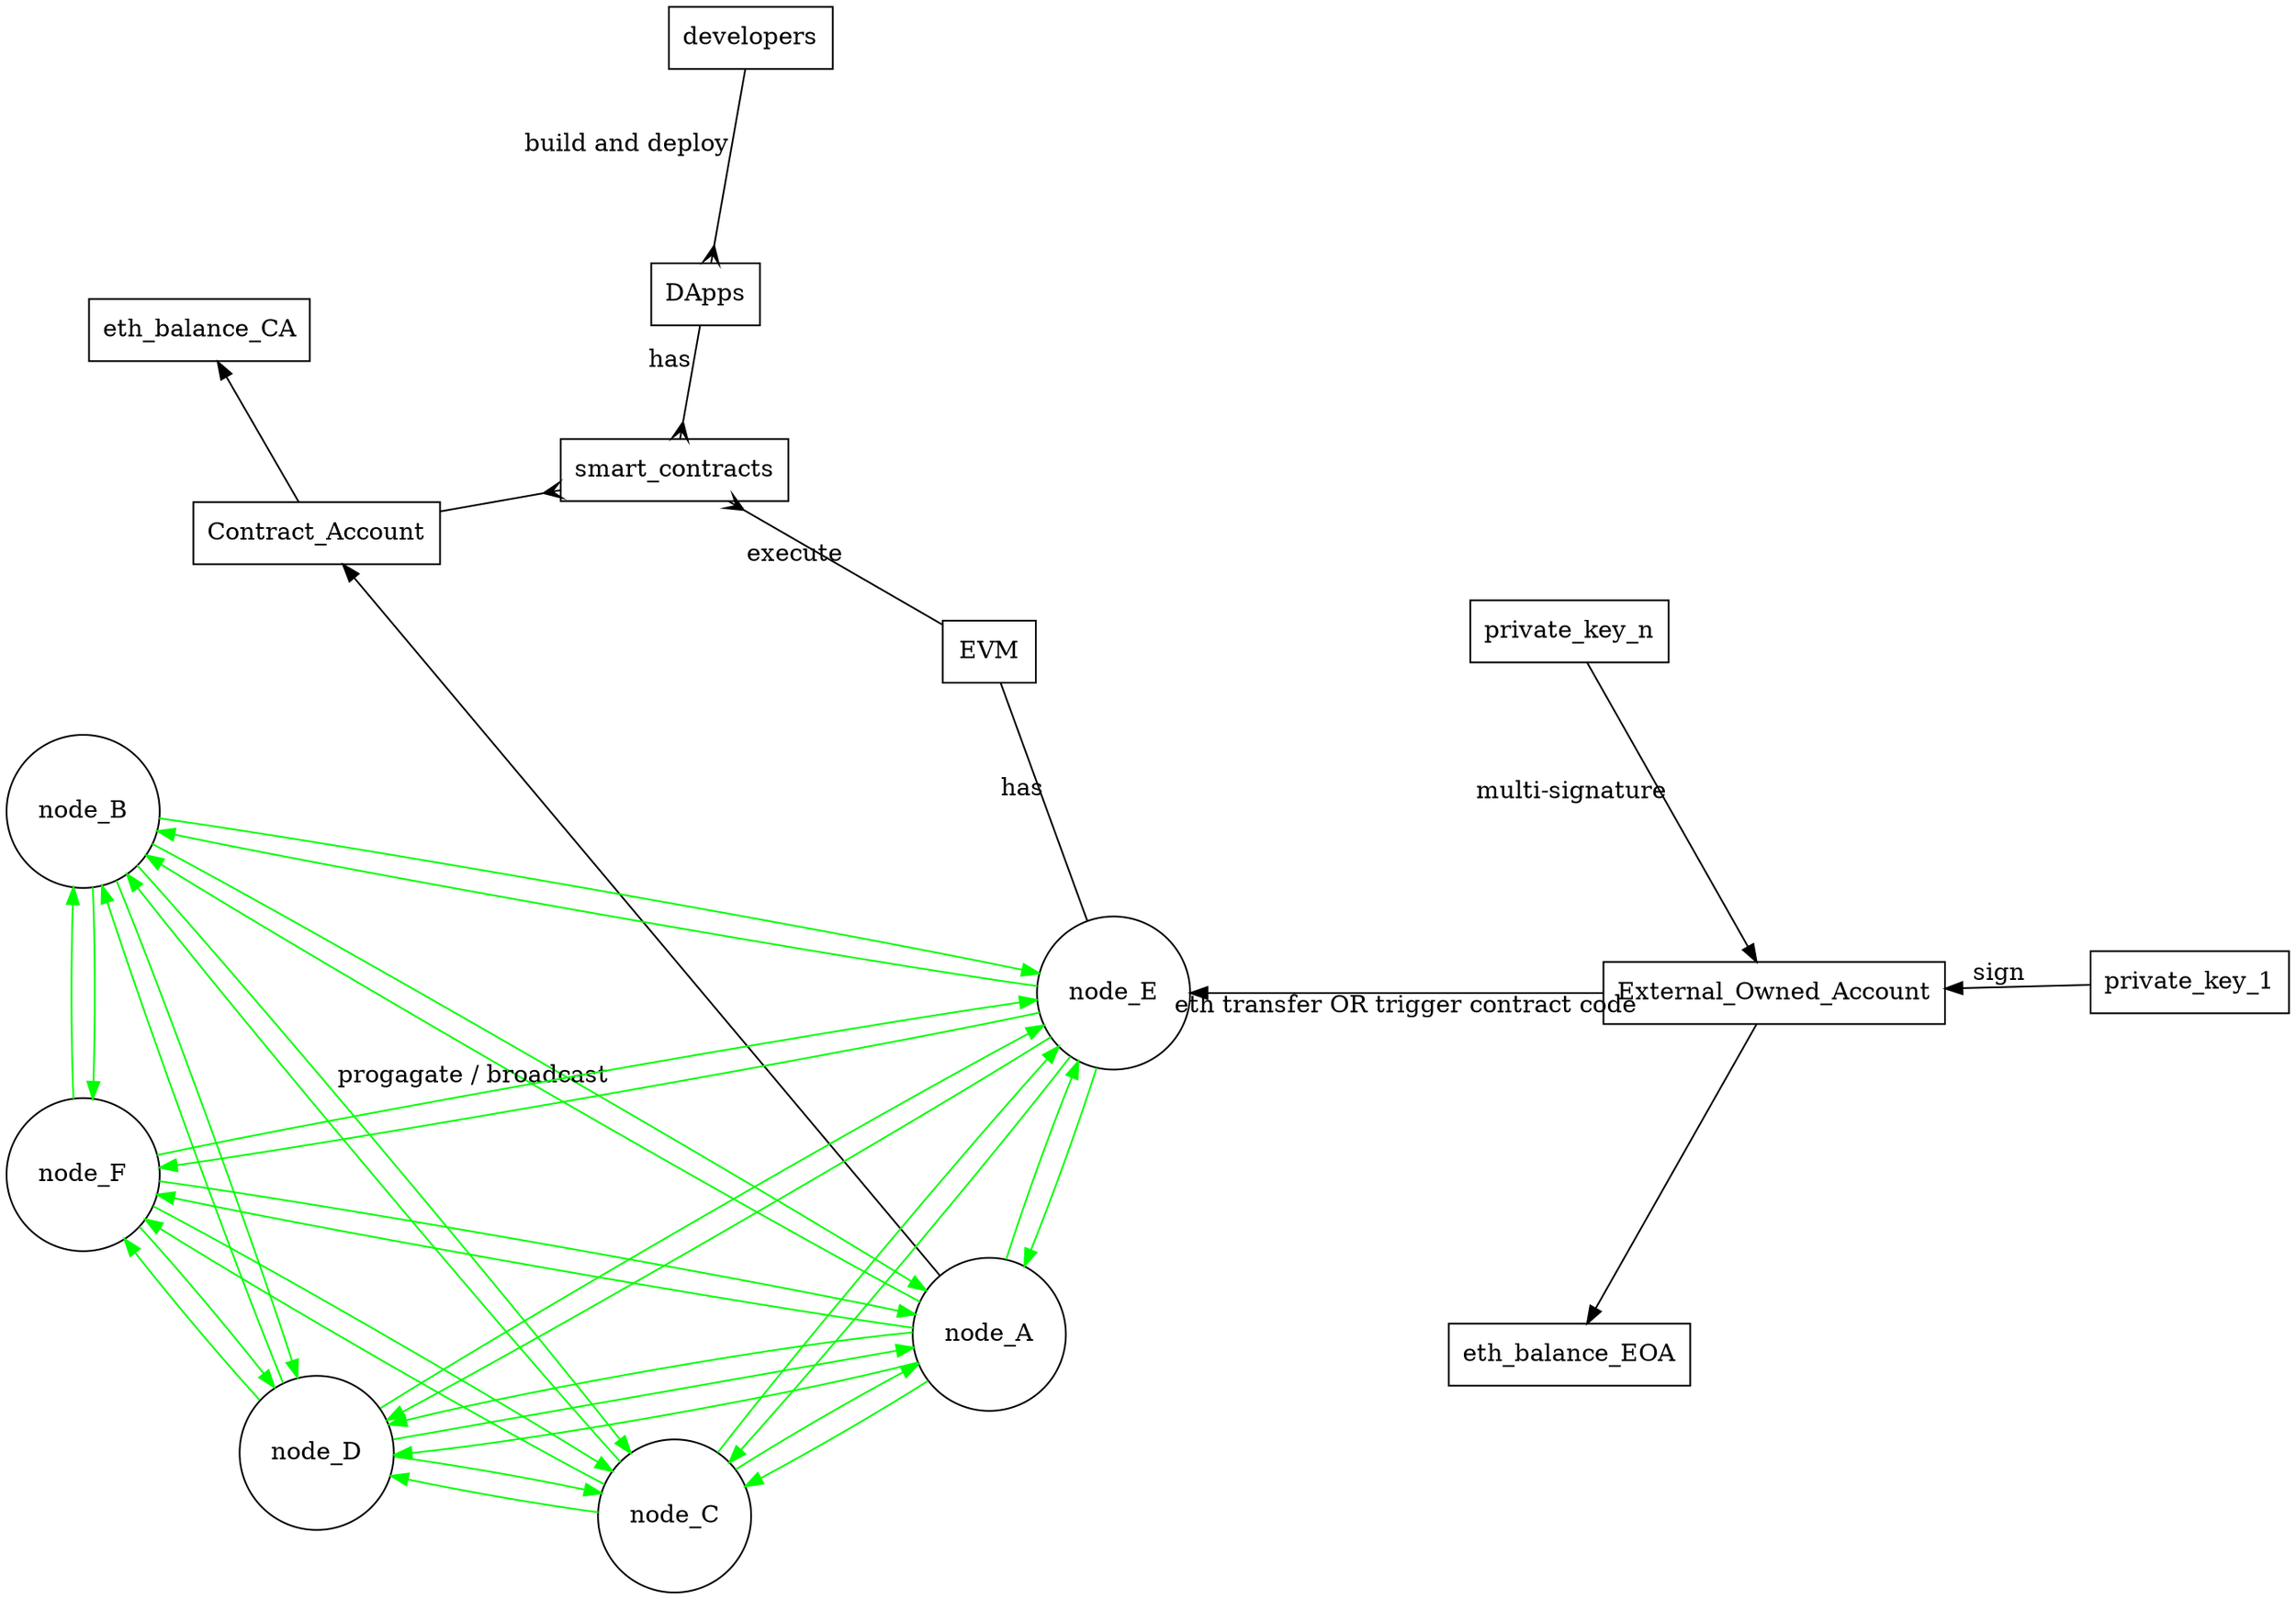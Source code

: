 digraph ethereum {

  layout="circo";
  node [shape = circle];

  node_A -> node_B [color="green"];
  node_A -> node_C [color="green"];
  node_A -> node_D [color="green"];
  node_A -> node_D [color="green"];
  node_A -> node_E [color="green"];
  node_A -> node_F [color="green"];

  node_B -> node_A [color="green"];
  node_B -> node_C [color="green"];
  node_B -> node_D [color="green"];
  node_B -> node_E [color="green"];
  node_B -> node_F [color="green"];

  node_C -> node_A [color="green"];
  node_C -> node_B [color="green"];
  node_C -> node_D [color="green"];
  node_C -> node_E [color="green"];
  node_C -> node_F [color="green"];

  node_D -> node_A [color="green"];
  node_D -> node_B [color="green"];
  node_D -> node_C [color="green"];
  node_D -> node_E [color="green"];
  node_D -> node_F [color="green"];

  node_E -> node_A [color="green"];
  node_E -> node_B [color="green"];
  node_E -> node_C [color="green"];
  node_E -> node_D [color="green"];
  node_E -> node_F [color="green" label="progagate / broadcast"];

  node_F -> node_A [color="green"];
  node_F -> node_B [color="green"];
  node_F -> node_C [color="green"];
  node_F -> node_D [color="green"];
  node_F -> node_E [color="green"];

  rankdir=LR;
  subgraph components_by_node {

  layout="dot";
  node [shape = box];

    node_E -> EVM [label="has" arrowhead="none"];
    EVM -> smart_contracts [label="execute" arrowhead="crow"];

    node_A -> Contract_Account;
    #node_E -> External_Owned_Account;
    Contract_Account -> eth_balance_CA;
    Contract_Account -> smart_contracts [arrowhead="crow"];
    External_Owned_Account -> eth_balance_EOA;
    External_Owned_Account -> node_E [label="eth transfer OR trigger contract code"];

    #Abstract objects

    developers -> DApps [label="build and deploy" arrowhead="crow"];
    DApps -> smart_contracts [arrowhead="crow" label="has"];

    private_key_1 -> External_Owned_Account [label="sign"];
    private_key_n -> External_Owned_Account [label="multi-signature"];


  }

}
